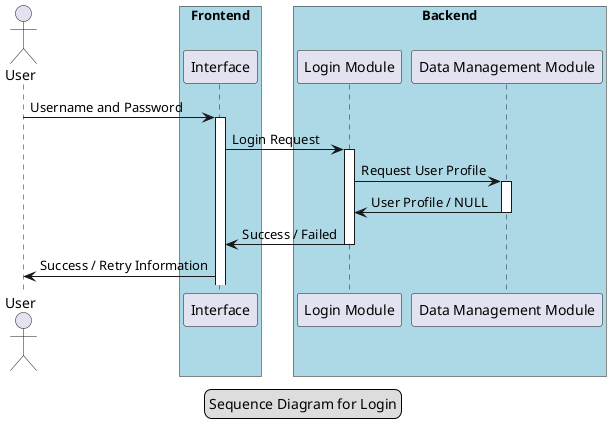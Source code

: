 @startuml

actor User
box "Frontend" #LightBlue
participant "Interface" as I
end box

box "Backend" #LightBlue
participant "Login Module" as Login
participant "Data Management Module" as Data
end box
' participant "Last Class" as S

User -> I: Username and Password
activate I

I -> Login: Login Request
activate Login

Login -> Data: Request User Profile
activate Data

Data -> Login: User Profile / NULL
deactivate Data

Login -> I: Success / Failed
deactivate Login

I -> User: Success / Retry Information

legend center
Sequence Diagram for Login
endlegend
@enduml